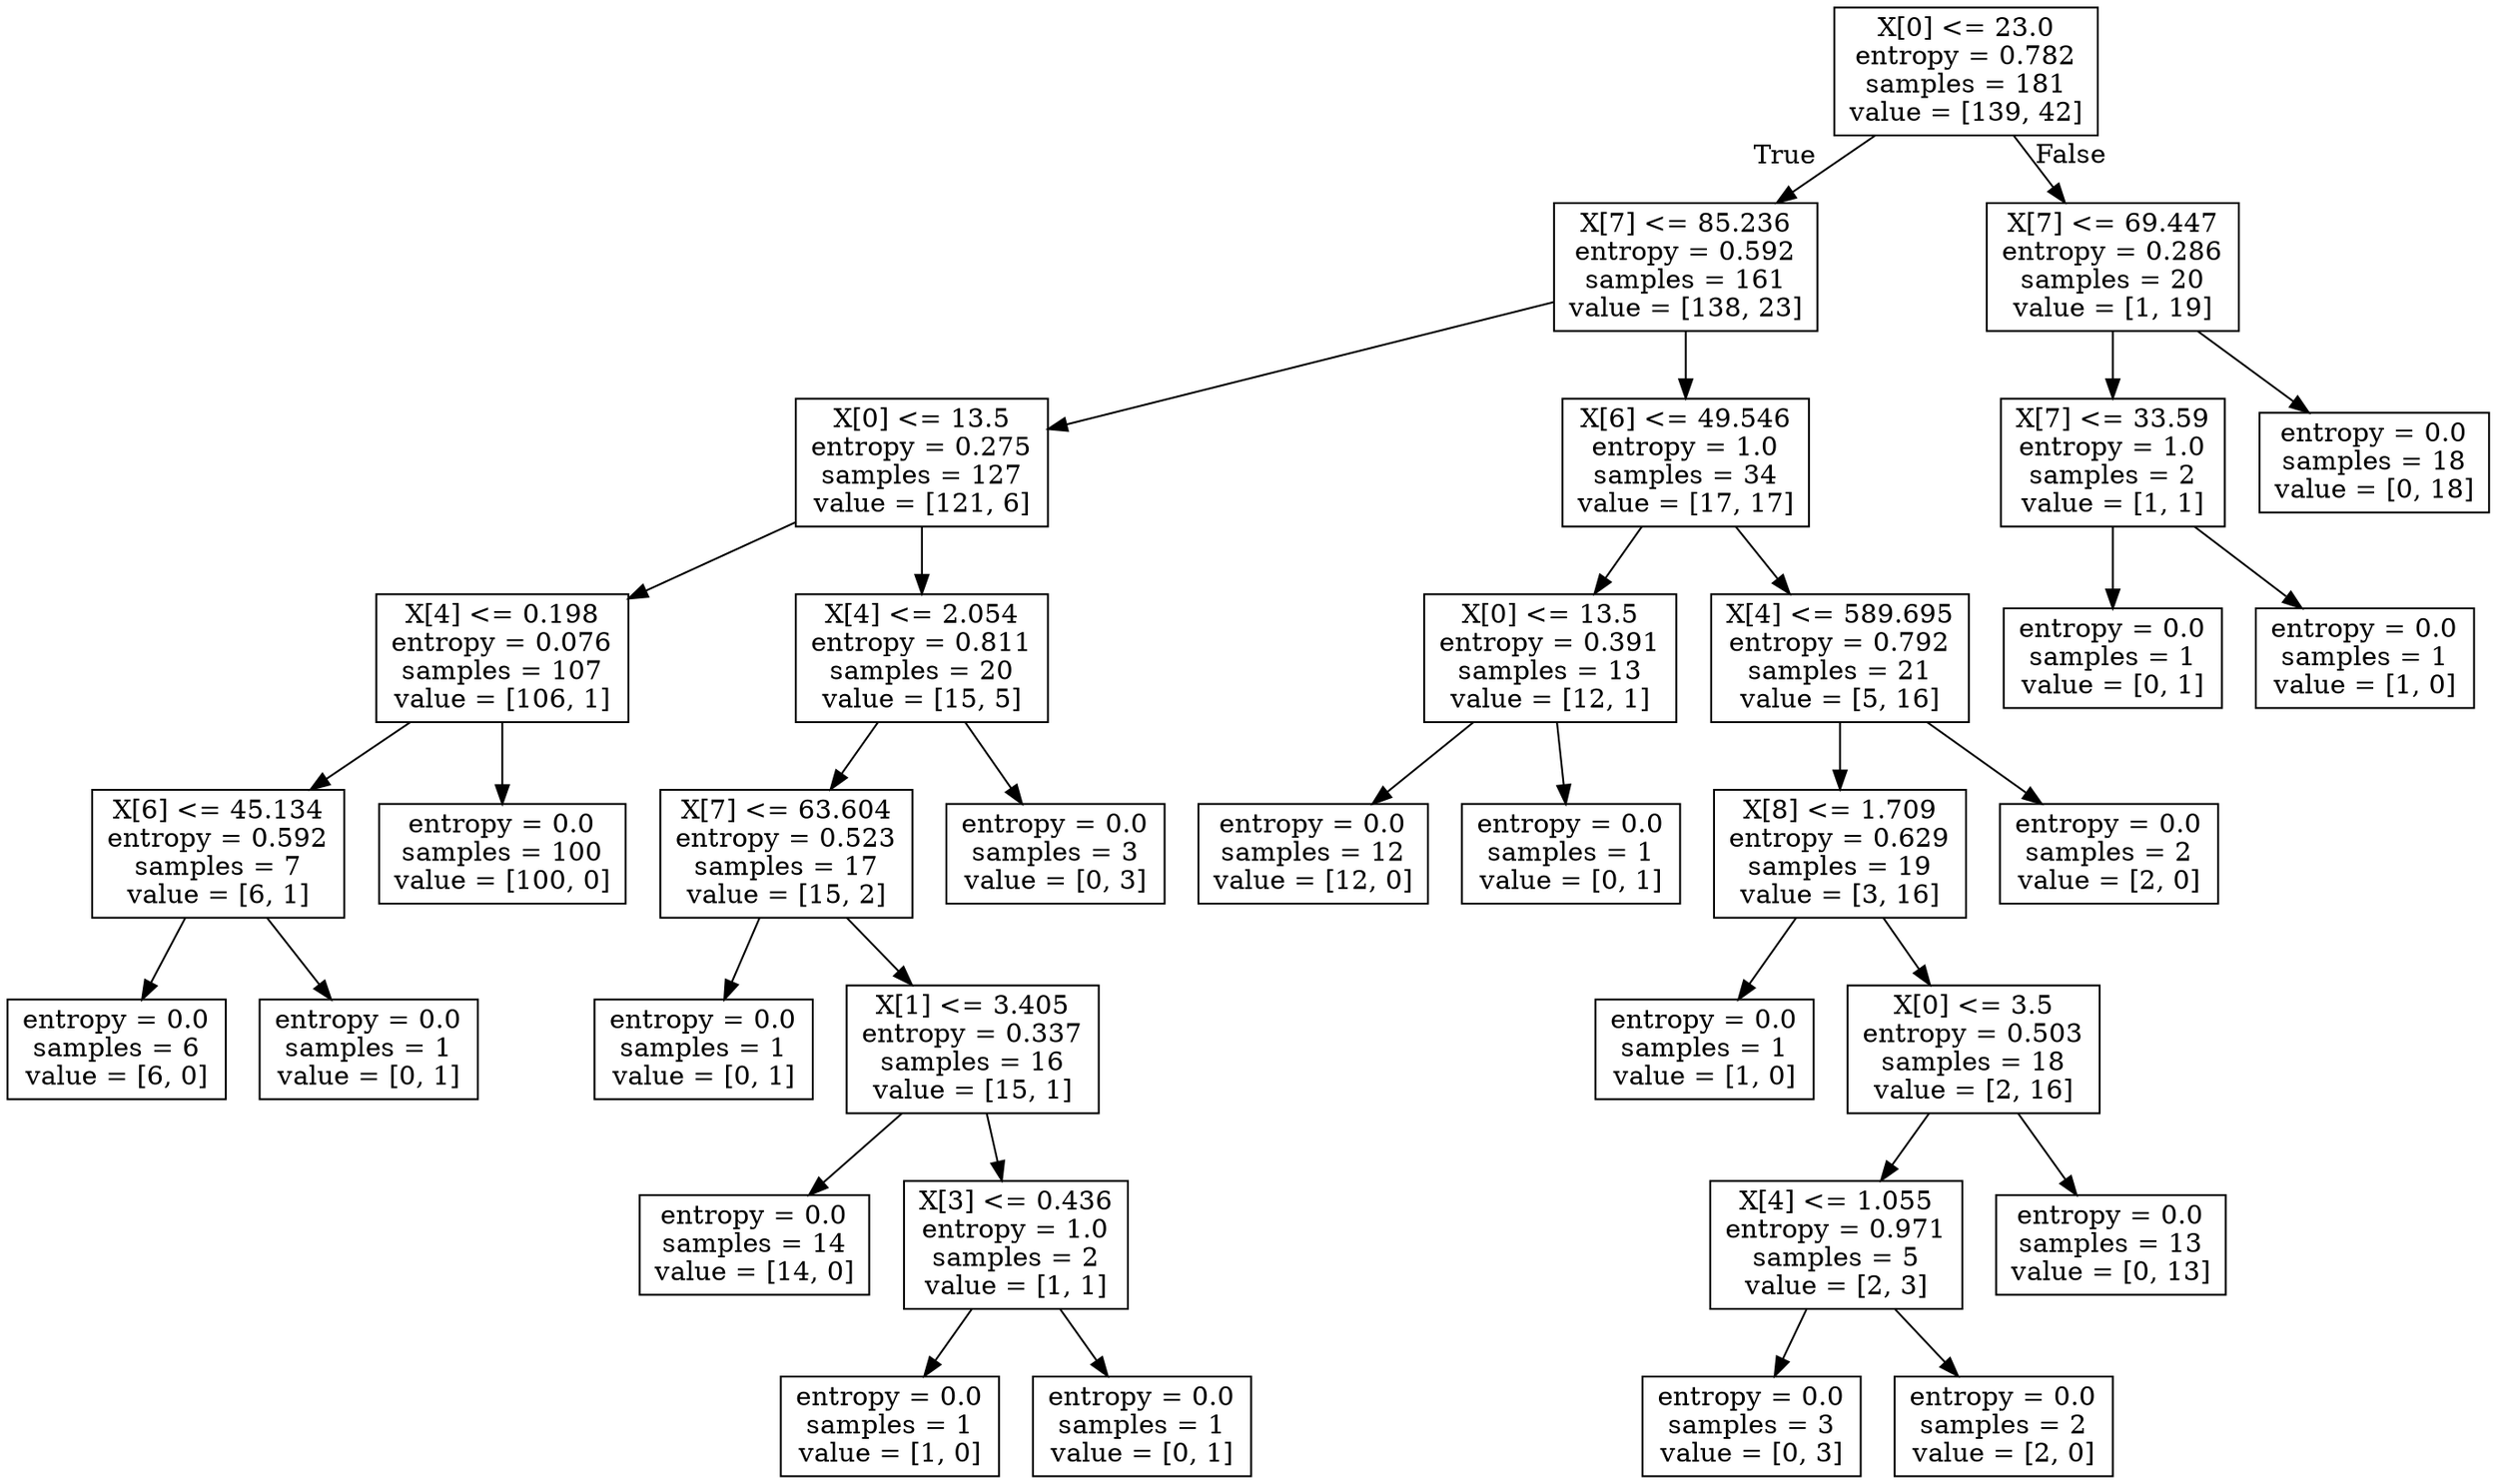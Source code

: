 digraph Tree {
node [shape=box] ;
0 [label="X[0] <= 23.0\nentropy = 0.782\nsamples = 181\nvalue = [139, 42]"] ;
1 [label="X[7] <= 85.236\nentropy = 0.592\nsamples = 161\nvalue = [138, 23]"] ;
0 -> 1 [labeldistance=2.5, labelangle=45, headlabel="True"] ;
2 [label="X[0] <= 13.5\nentropy = 0.275\nsamples = 127\nvalue = [121, 6]"] ;
1 -> 2 ;
3 [label="X[4] <= 0.198\nentropy = 0.076\nsamples = 107\nvalue = [106, 1]"] ;
2 -> 3 ;
4 [label="X[6] <= 45.134\nentropy = 0.592\nsamples = 7\nvalue = [6, 1]"] ;
3 -> 4 ;
5 [label="entropy = 0.0\nsamples = 6\nvalue = [6, 0]"] ;
4 -> 5 ;
6 [label="entropy = 0.0\nsamples = 1\nvalue = [0, 1]"] ;
4 -> 6 ;
7 [label="entropy = 0.0\nsamples = 100\nvalue = [100, 0]"] ;
3 -> 7 ;
8 [label="X[4] <= 2.054\nentropy = 0.811\nsamples = 20\nvalue = [15, 5]"] ;
2 -> 8 ;
9 [label="X[7] <= 63.604\nentropy = 0.523\nsamples = 17\nvalue = [15, 2]"] ;
8 -> 9 ;
10 [label="entropy = 0.0\nsamples = 1\nvalue = [0, 1]"] ;
9 -> 10 ;
11 [label="X[1] <= 3.405\nentropy = 0.337\nsamples = 16\nvalue = [15, 1]"] ;
9 -> 11 ;
12 [label="entropy = 0.0\nsamples = 14\nvalue = [14, 0]"] ;
11 -> 12 ;
13 [label="X[3] <= 0.436\nentropy = 1.0\nsamples = 2\nvalue = [1, 1]"] ;
11 -> 13 ;
14 [label="entropy = 0.0\nsamples = 1\nvalue = [1, 0]"] ;
13 -> 14 ;
15 [label="entropy = 0.0\nsamples = 1\nvalue = [0, 1]"] ;
13 -> 15 ;
16 [label="entropy = 0.0\nsamples = 3\nvalue = [0, 3]"] ;
8 -> 16 ;
17 [label="X[6] <= 49.546\nentropy = 1.0\nsamples = 34\nvalue = [17, 17]"] ;
1 -> 17 ;
18 [label="X[0] <= 13.5\nentropy = 0.391\nsamples = 13\nvalue = [12, 1]"] ;
17 -> 18 ;
19 [label="entropy = 0.0\nsamples = 12\nvalue = [12, 0]"] ;
18 -> 19 ;
20 [label="entropy = 0.0\nsamples = 1\nvalue = [0, 1]"] ;
18 -> 20 ;
21 [label="X[4] <= 589.695\nentropy = 0.792\nsamples = 21\nvalue = [5, 16]"] ;
17 -> 21 ;
22 [label="X[8] <= 1.709\nentropy = 0.629\nsamples = 19\nvalue = [3, 16]"] ;
21 -> 22 ;
23 [label="entropy = 0.0\nsamples = 1\nvalue = [1, 0]"] ;
22 -> 23 ;
24 [label="X[0] <= 3.5\nentropy = 0.503\nsamples = 18\nvalue = [2, 16]"] ;
22 -> 24 ;
25 [label="X[4] <= 1.055\nentropy = 0.971\nsamples = 5\nvalue = [2, 3]"] ;
24 -> 25 ;
26 [label="entropy = 0.0\nsamples = 3\nvalue = [0, 3]"] ;
25 -> 26 ;
27 [label="entropy = 0.0\nsamples = 2\nvalue = [2, 0]"] ;
25 -> 27 ;
28 [label="entropy = 0.0\nsamples = 13\nvalue = [0, 13]"] ;
24 -> 28 ;
29 [label="entropy = 0.0\nsamples = 2\nvalue = [2, 0]"] ;
21 -> 29 ;
30 [label="X[7] <= 69.447\nentropy = 0.286\nsamples = 20\nvalue = [1, 19]"] ;
0 -> 30 [labeldistance=2.5, labelangle=-45, headlabel="False"] ;
31 [label="X[7] <= 33.59\nentropy = 1.0\nsamples = 2\nvalue = [1, 1]"] ;
30 -> 31 ;
32 [label="entropy = 0.0\nsamples = 1\nvalue = [0, 1]"] ;
31 -> 32 ;
33 [label="entropy = 0.0\nsamples = 1\nvalue = [1, 0]"] ;
31 -> 33 ;
34 [label="entropy = 0.0\nsamples = 18\nvalue = [0, 18]"] ;
30 -> 34 ;
}